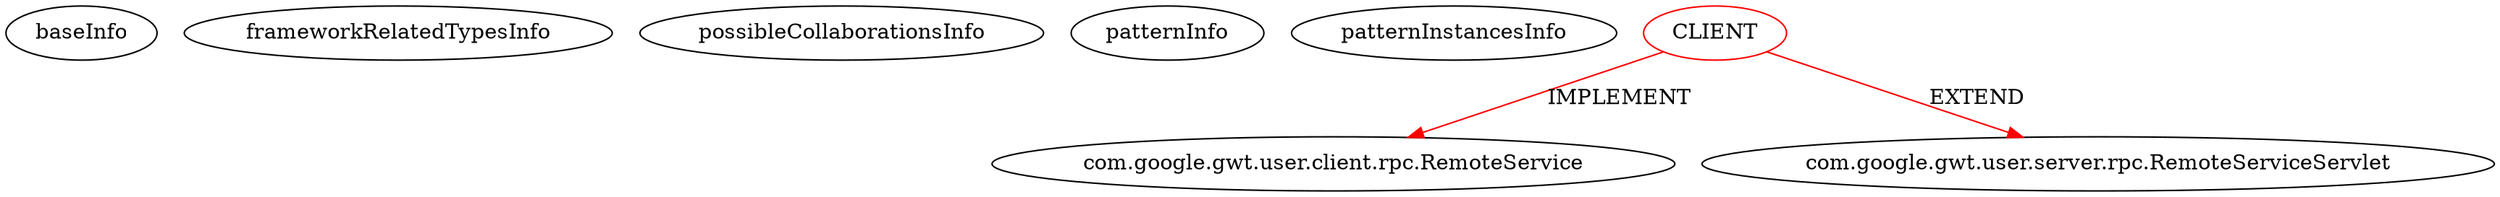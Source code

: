 digraph {
baseInfo[graphId=173,category="pattern",isAnonymous=false,possibleRelation=false]
frameworkRelatedTypesInfo[0="com.google.gwt.user.client.rpc.RemoteService",1="com.google.gwt.user.server.rpc.RemoteServiceServlet"]
possibleCollaborationsInfo[]
patternInfo[frequency=50.0,patternRootClient=0]
patternInstancesInfo[0="GoogleCloudPlatform-appengine-gwtguestbook-namespaces-java~/GoogleCloudPlatform-appengine-gwtguestbook-namespaces-java/appengine-gwtguestbook-namespaces-java-master/src/com/google/gwt/sample/gwtguestbook/server/GuestServiceImpl.java~GuestServiceImpl~161",1="jo32-Easy-URL-Shortener~/jo32-Easy-URL-Shortener/Easy-URL-Shortener-master/src/info/jo32/s/server/PropertyServiceImpl.java~PropertyServiceImpl~3298",2="jo32-Easy-URL-Shortener~/jo32-Easy-URL-Shortener/Easy-URL-Shortener-master/src/info/jo32/s/server/UrlServiceImpl.java~UrlServiceImpl~3299",3="aramk-mechanix~/aramk-mechanix/mechanix-master/src/au/edu/unimelb/csse/mugle/server/api/HighScoreServiceImpl.java~HighScoreServiceImpl~690",4="DeannaSurma-Census~/DeannaSurma-Census/Census-master/src/com/cs4302/census/server/InputServiceImpl.java~InputServiceImpl~123",5="AquaWolf-frontier-manager~/AquaWolf-frontier-manager/frontier-manager-master/Frontier Manager Server/src/de/waldmeisterundfreunde/frontiermanger/server/GreetingServiceImpl.java~GreetingServiceImpl~25",6="krajcovic-stockwatcher~/krajcovic-stockwatcher/stockwatcher-master/src/com/google/gwt/sample/stockwatcher/server/StockServiceImpl.java~StockServiceImpl~3442",7="jerryvig-city-data~/jerryvig-city-data/city-data-master/src/com/mktneutral/citydata/server/CityDataServiceImpl.java~CityDataServiceImpl~3153",8="Max-Hailperin-MessageBoard~/Max-Hailperin-MessageBoard/MessageBoard-master/MessageBoard/src/edu/gac/mcs270/messageboard/server/BlobServiceImpl.java~BlobServiceImpl~332",9="karuto-cloud-storage-gallery~/karuto-cloud-storage-gallery/cloud-storage-gallery-master/src/com/mycompany/cloudstoragegallery/server/GreetingServiceImpl.java~GreetingServiceImpl~3405",10="marchold-BandRidesServer~/marchold-BandRidesServer/BandRidesServer-master/Band-Rides-Server/src/com/catglo/bandridesserver/server/GreetingServiceImpl.java~GreetingServiceImpl~3710",11="nbuesing-gwtMockitoExample~/nbuesing-gwtMockitoExample/gwtMockitoExample-master/src/com/objectpartners/buesing/sample/server/SampleApplicationServiceImpl.java~SampleApplicationServiceImpl~4129",12="aramk-mechanix~/aramk-mechanix/mechanix-master/src/au/edu/unimelb/csse/mugle/server/api/UserServiceImpl.java~UserServiceImpl~689",13="skavish-collaborative-paint~/skavish-collaborative-paint/collaborative-paint-master/src/com/acme/collpaint/server/CollpaintServiceImpl.java~CollpaintServiceImpl~4502",14="aramk-mechanix~/aramk-mechanix/mechanix-master/src/au/edu/unimelb/csse/mugle/server/api/BadgeServiceImpl.java~BadgeServiceImpl~691",15="papog-grumo~/papog-grumo/grumo-master/src/com/spacepirates/grumo/server/GetDataServiceImpl.java~GetDataServiceImpl~4288",16="ph73nt-fuzzy-archer~/ph73nt-fuzzy-archer/fuzzy-archer-master/src/couk/fishlegs/nucmedone/server/ChamberUpdaterImpl.java~ChamberUpdaterImpl~4300",17="avida-cookmaster~/avida-cookmaster/cookmaster-master/src/cookmaster/server/CookmasterServiceImpl.java~CookmasterServiceImpl~776",18="Max-Hailperin-MessageBoard~/Max-Hailperin-MessageBoard/MessageBoard-master/MessageBoard/src/edu/gac/mcs270/messageboard/server/MessageStoreImpl.java~MessageStoreImpl~331",19="betacraft-RdpGwtClient~/betacraft-RdpGwtClient/RdpGwtClient-master/src/com/droidcloud/viewer/server/GreetingServiceImpl.java~GreetingServiceImpl~859",20="krajcovic-stockwatcher~/krajcovic-stockwatcher/stockwatcher-master/src/com/google/gwt/sample/stockwatcher/server/GreetingServiceImpl.java~GreetingServiceImpl~3443",21="fmilepe-StockWatcher~/fmilepe-StockWatcher/StockWatcher-master/src/br/mdarte/exemplo/server/GreetingServiceImpl.java~GreetingServiceImpl~1332",22="lferna-Padel~/lferna-Padel/Padel-master/src/padel/server/GreetingServiceImpl.java~GreetingServiceImpl~3626",23="woox-serverapp~/woox-serverapp/serverapp-master/src/wooxes/net/server/GreetingServiceImpl.java~GreetingServiceImpl~4659",24="xinl-feedlosophor~/xinl-feedlosophor/feedlosophor-master/Feedlosophor/src/feedlosophor/server/GreetingServiceImpl.java~GreetingServiceImpl~4712",25="MainMain-ChatCafeine~/MainMain-ChatCafeine/ChatCafeine-master/ChatCafeine/src/sources/server/CompteServiceImpl.java~CompteServiceImpl~285",26="venkatra-GAEqB~/venkatra-GAEqB/GAEqB-master/src/ca/effacious/professional/gaeqb/gui/server/ItemQueryServiceImpl.java~ItemQueryServiceImpl~4584",27="MainMain-ChatCafeine~/MainMain-ChatCafeine/ChatCafeine-master/ChatCafeine/src/sources/server/SalleServiceImpl.java~SalleServiceImpl~288",28="nakaken0629-mezamashimailgwt~/nakaken0629-mezamashimailgwt/mezamashimailgwt-master/mezamashimailgwt/src/com/appspot/mezamashimailgwt/server/RegisteringServiceImpl.java~RegisteringServiceImpl~4120",29="tle-BillNun~/tle-BillNun/BillNun-master/src/com/testapp/server/GreetingServiceImpl.java~GreetingServiceImpl~4570",30="aramk-mechanix~/aramk-mechanix/mechanix-master/src/au/edu/unimelb/csse/mugle/server/api/KeyValueServiceImpl.java~KeyValueServiceImpl~692",31="ravitle-JBTest~/ravitle-JBTest/JBTest-master/JBTest/src/jbtestPro_v1/server/GreetingServiceImpl.java~GreetingServiceImpl~4334",32="chrte-TemperatureWatcher~/chrte-TemperatureWatcher/TemperatureWatcher-master/src/com/google/gwt/sample/stockwatcher/server/TemperatureServiceImpl.java~TemperatureServiceImpl~1085",33="jdpatterson-spotify-lottery~/jdpatterson-spotify-lottery/spotify-lottery-master/src/com/vercer/spotify/lottery/server/LotteryRemoteServlet.java~LotteryRemoteServlet~3149",34="hershal-supertictactoe~/hershal-supertictactoe/supertictactoe-master/src/com/supertictactoe/supertictactoe/server/GreetingServiceImpl.java~GreetingServiceImpl~1411",35="MainMain-ChatCafeine~/MainMain-ChatCafeine/ChatCafeine-master/ChatCafeine/src/sources/server/AdminServiceImpl.java~AdminServiceImpl~286",36="bobvash-Resolution-Tracker~/bobvash-Resolution-Tracker/Resolution-Tracker-master/ResolutionTracker/src/com/bobvash/resolutiontracker/server/TaskManagementServiceImpl.java~TaskManagementServiceImpl~887",37="chap19150-SeptaSquared~/chap19150-SeptaSquared/SeptaSquared-master/SeptaSquare/src/com/chapslife/septasquare/server/GreetingServiceImpl.java~GreetingServiceImpl~1063",38="ph73nt-fuzzy-archer~/ph73nt-fuzzy-archer/fuzzy-archer-master/src/couk/fishlegs/nucmedone/server/security/AuthServiceImpl.java~AuthServiceImpl~4301",39="bobvash-Resolution-Tracker~/bobvash-Resolution-Tracker/Resolution-Tracker-master/ResolutionTracker/src/com/bobvash/resolutiontracker/server/GreetingServiceImpl.java~GreetingServiceImpl~888",40="DeannaSurma-Census~/DeannaSurma-Census/Census-master/src/com/cs4302/census/server/OutputServiceImpl.java~OutputServiceImpl~122",41="MainMain-ChatCafeine~/MainMain-ChatCafeine/ChatCafeine-master/ChatCafeine/src/sources/server/ConnexionServiceImpl.java~ConnexionServiceImpl~289",42="MaximeMularz-beeApi~/MaximeMularz-beeApi/beeApi-master/src/com/hive/server/GreetingServiceImpl.java~GreetingServiceImpl~337",43="ph73nt-fuzzy-archer~/ph73nt-fuzzy-archer/fuzzy-archer-master/src/couk/fishlegs/nucmedone/server/GreetingServiceImpl.java~GreetingServiceImpl~4299",44="CarlRazmus-WebStore~/CarlRazmus-WebStore/WebStore-master/src/tddd24/project/server/ProductServiceImpl.java~ProductServiceImpl~72",45="wuiidl-webservice~/wuiidl-webservice/webservice-master/tourGuide/src/webServices/tourGuide/domainLogic/implementationOfServices/UsersServiceImpl.java~UsersServiceImpl~4672",46="coldplayguy-flight87~/coldplayguy-flight87/flight87-master/BookFlight/src/bookflight/server/GreetingServiceImpl.java~GreetingServiceImpl~1098",47="MainMain-ChatCafeine~/MainMain-ChatCafeine/ChatCafeine-master/ChatCafeine/src/sources/server/ProfilServiceImpl.java~ProfilServiceImpl~287",48="krajcovic-stockwatcher~/krajcovic-stockwatcher/stockwatcher-master/src/com/google/gwt/sample/stockwatcher/server/LoginServiceImpl.java~LoginServiceImpl~3441",49="robinkeunen-shiny-octo-ironman~/robinkeunen-shiny-octo-ironman/shiny-octo-ironman-master/Guestbook/src/guestbook/server/GreetingServiceImpl.java~GreetingServiceImpl~4423"]
2[label="com.google.gwt.user.client.rpc.RemoteService",vertexType="FRAMEWORK_INTERFACE_TYPE",isFrameworkType=false]
0[label="CLIENT",vertexType="ROOT_CLIENT_CLASS_DECLARATION",isFrameworkType=false,color=red]
1[label="com.google.gwt.user.server.rpc.RemoteServiceServlet",vertexType="FRAMEWORK_CLASS_TYPE",isFrameworkType=false]
0->2[label="IMPLEMENT",color=red]
0->1[label="EXTEND",color=red]
}
